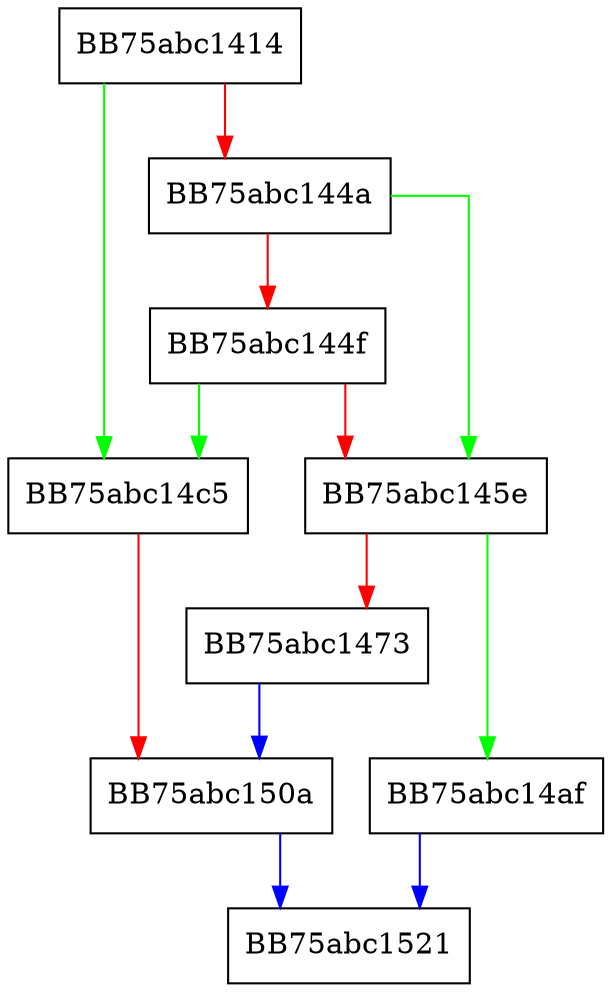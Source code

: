 digraph eIL_idiv32 {
  node [shape="box"];
  graph [splines=ortho];
  BB75abc1414 -> BB75abc14c5 [color="green"];
  BB75abc1414 -> BB75abc144a [color="red"];
  BB75abc144a -> BB75abc145e [color="green"];
  BB75abc144a -> BB75abc144f [color="red"];
  BB75abc144f -> BB75abc14c5 [color="green"];
  BB75abc144f -> BB75abc145e [color="red"];
  BB75abc145e -> BB75abc14af [color="green"];
  BB75abc145e -> BB75abc1473 [color="red"];
  BB75abc1473 -> BB75abc150a [color="blue"];
  BB75abc14af -> BB75abc1521 [color="blue"];
  BB75abc14c5 -> BB75abc150a [color="red"];
  BB75abc150a -> BB75abc1521 [color="blue"];
}